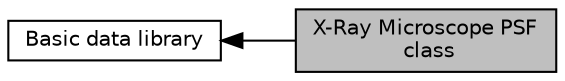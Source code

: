 digraph "X-Ray Microscope PSF class"
{
  edge [fontname="Helvetica",fontsize="10",labelfontname="Helvetica",labelfontsize="10"];
  node [fontname="Helvetica",fontsize="10",shape=record];
  rankdir=LR;
  Node1 [label="Basic data library",height=0.2,width=0.4,color="black", fillcolor="white", style="filled",URL="$group__DataLibrary.html"];
  Node0 [label="X-Ray Microscope PSF\l class",height=0.2,width=0.4,color="black", fillcolor="grey75", style="filled", fontcolor="black"];
  Node1->Node0 [shape=plaintext, dir="back", style="solid"];
}
